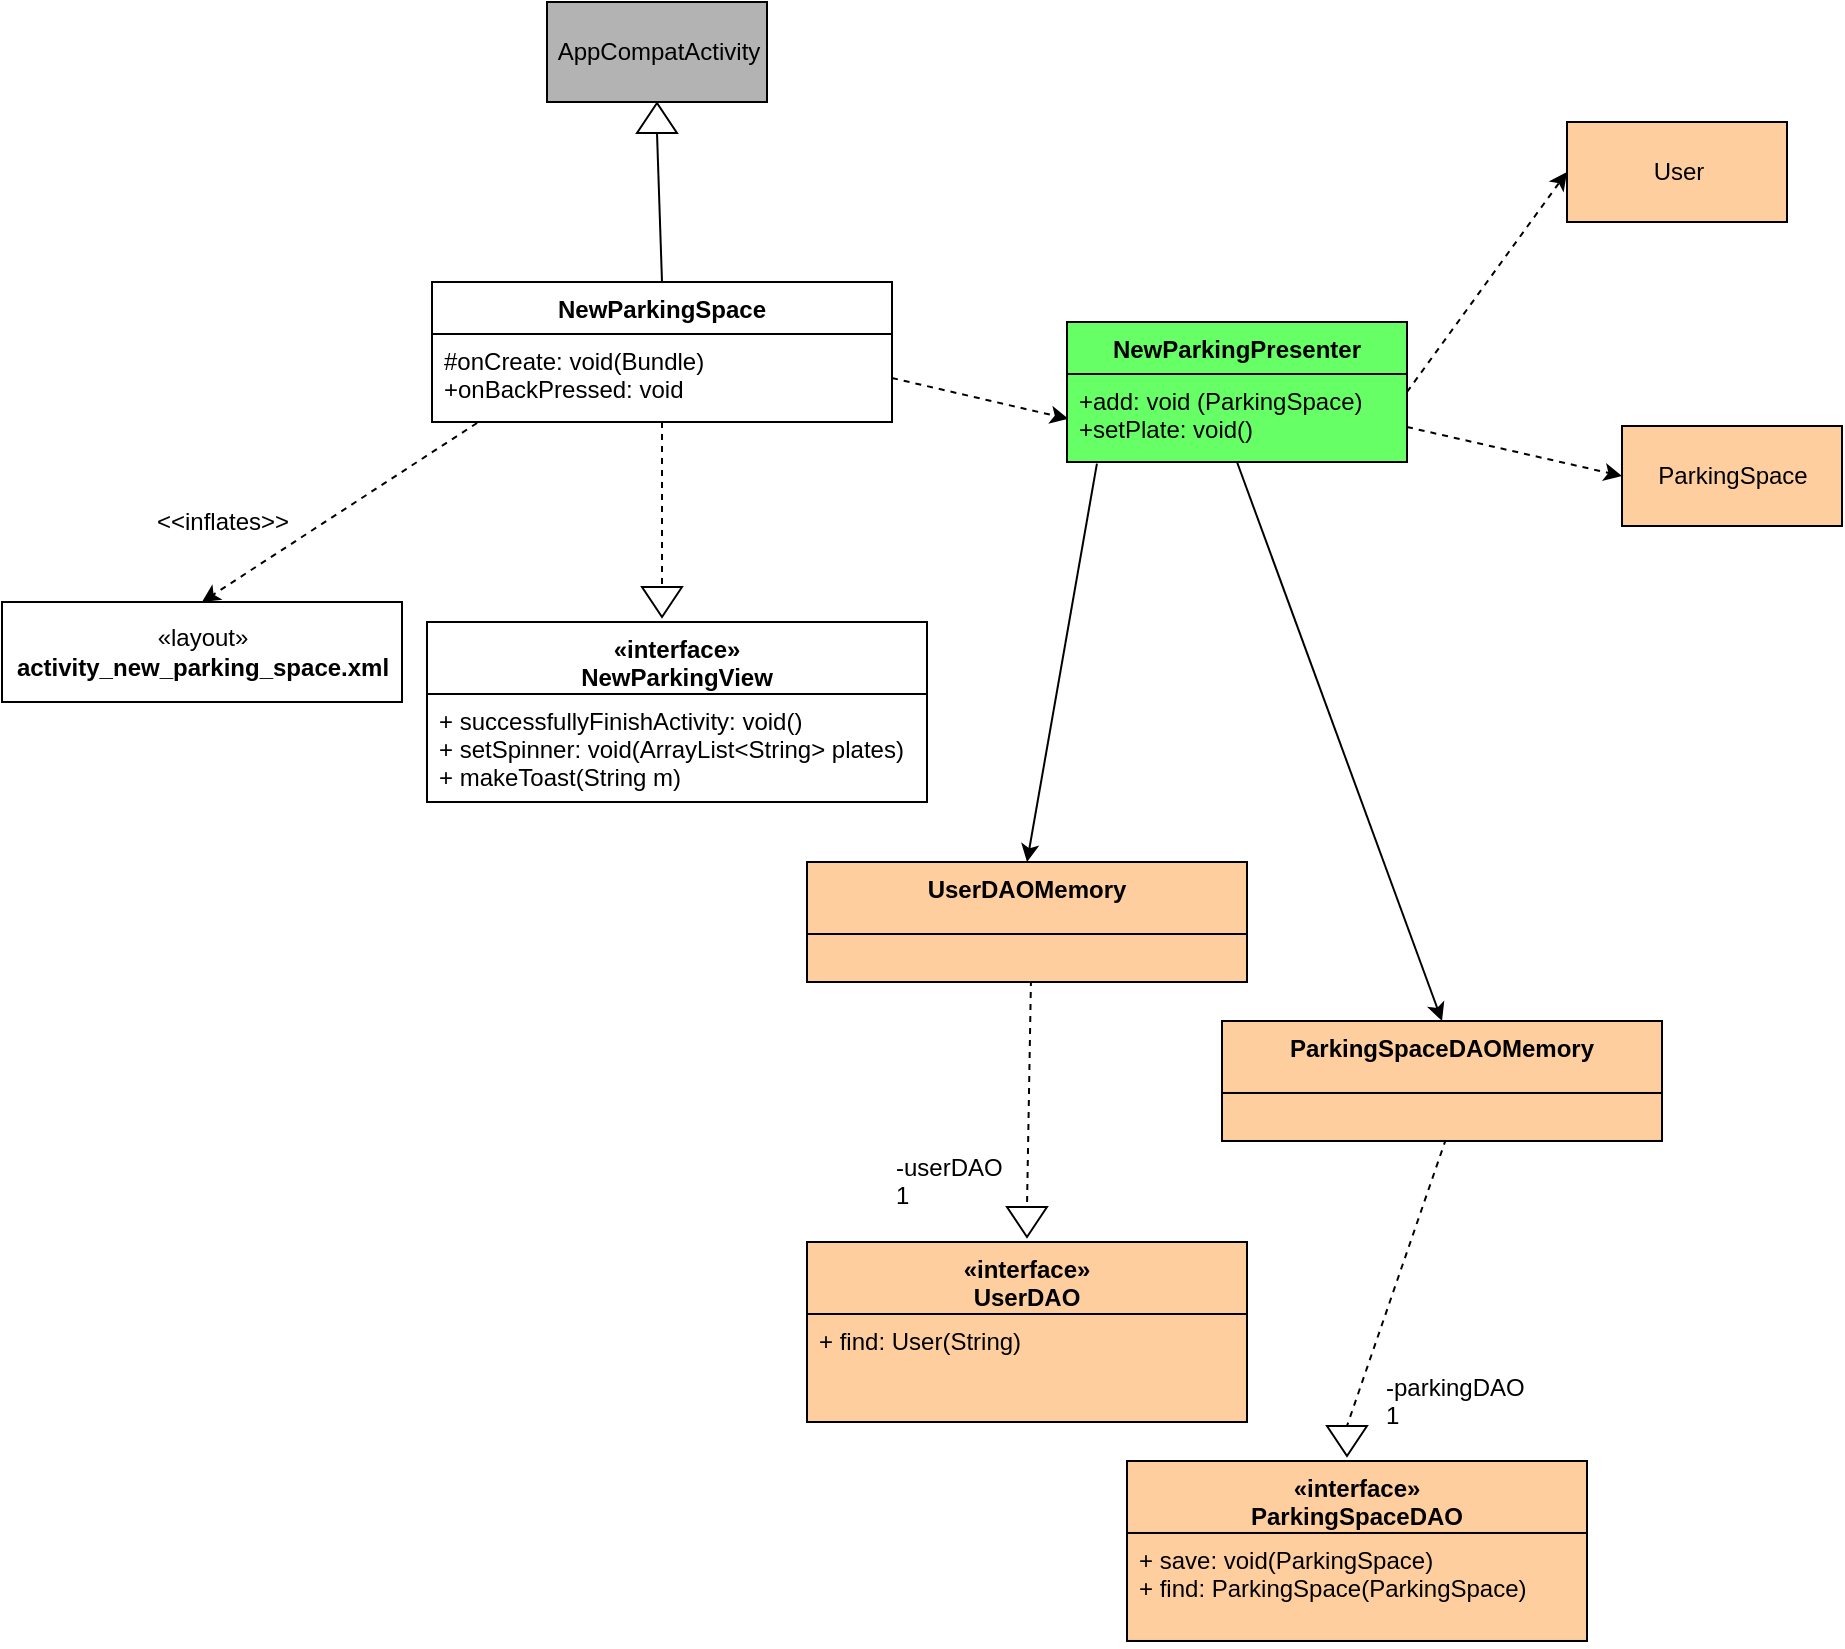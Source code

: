 <mxfile version="13.0.3" type="device"><diagram id="tAj2qf7G7_qvS6cNr6XY" name="Page-1"><mxGraphModel dx="674" dy="822" grid="1" gridSize="10" guides="1" tooltips="1" connect="1" arrows="1" fold="1" page="1" pageScale="1" pageWidth="850" pageHeight="1100" math="0" shadow="0"><root><mxCell id="0"/><mxCell id="1" parent="0"/><mxCell id="lqFtNRZR8HTmKg1C7pb1-1" value="AppCompatActivity" style="html=1;fillColor=#B3B3B3;strokeColor=#000000;" parent="1" vertex="1"><mxGeometry x="432.5" y="660" width="110" height="50" as="geometry"/></mxCell><mxCell id="lqFtNRZR8HTmKg1C7pb1-2" value="" style="triangle;whiteSpace=wrap;html=1;strokeColor=#000000;fillColor=#FFFFFF;rotation=-90;" parent="1" vertex="1"><mxGeometry x="480" y="708" width="15" height="20" as="geometry"/></mxCell><mxCell id="lqFtNRZR8HTmKg1C7pb1-3" value="" style="endArrow=none;html=1;entryX=0;entryY=0.5;entryDx=0;entryDy=0;exitX=0.5;exitY=0;exitDx=0;exitDy=0;" parent="1" source="lqFtNRZR8HTmKg1C7pb1-12" target="lqFtNRZR8HTmKg1C7pb1-2" edge="1"><mxGeometry width="50" height="50" relative="1" as="geometry"><mxPoint x="487.5" y="810" as="sourcePoint"/><mxPoint x="522.5" y="760" as="targetPoint"/></mxGeometry></mxCell><mxCell id="lqFtNRZR8HTmKg1C7pb1-4" value="" style="endArrow=classic;html=1;exitX=0.098;exitY=1.011;exitDx=0;exitDy=0;exitPerimeter=0;dashed=1;entryX=0.5;entryY=0;entryDx=0;entryDy=0;" parent="1" source="lqFtNRZR8HTmKg1C7pb1-13" target="lqFtNRZR8HTmKg1C7pb1-5" edge="1"><mxGeometry width="50" height="50" relative="1" as="geometry"><mxPoint x="412.5" y="980" as="sourcePoint"/><mxPoint x="382.5" y="970" as="targetPoint"/></mxGeometry></mxCell><mxCell id="lqFtNRZR8HTmKg1C7pb1-5" value="«layout»&lt;br&gt;&lt;b&gt;activity_new_parking_space.xml&lt;/b&gt;" style="html=1;strokeColor=#000000;fillColor=#FFFFFF;" parent="1" vertex="1"><mxGeometry x="160" y="960" width="200" height="50" as="geometry"/></mxCell><mxCell id="lqFtNRZR8HTmKg1C7pb1-6" value="" style="triangle;whiteSpace=wrap;html=1;strokeColor=#000000;fillColor=#FFFFFF;rotation=90;" parent="1" vertex="1"><mxGeometry x="482.5" y="950" width="15" height="20" as="geometry"/></mxCell><mxCell id="lqFtNRZR8HTmKg1C7pb1-7" value="" style="endArrow=none;html=1;entryX=0;entryY=0.5;entryDx=0;entryDy=0;dashed=1;" parent="1" source="lqFtNRZR8HTmKg1C7pb1-13" target="lqFtNRZR8HTmKg1C7pb1-6" edge="1"><mxGeometry width="50" height="50" relative="1" as="geometry"><mxPoint x="502.5" y="942.432" as="sourcePoint"/><mxPoint x="532.5" y="950" as="targetPoint"/></mxGeometry></mxCell><mxCell id="lqFtNRZR8HTmKg1C7pb1-9" value="" style="endArrow=classic;html=1;exitX=1;exitY=0.5;exitDx=0;exitDy=0;dashed=1;entryX=0.004;entryY=0.863;entryDx=0;entryDy=0;entryPerimeter=0;" parent="1" source="lqFtNRZR8HTmKg1C7pb1-13" edge="1"><mxGeometry width="50" height="50" relative="1" as="geometry"><mxPoint x="665.68" y="860.004" as="sourcePoint"/><mxPoint x="693.14" y="868.438" as="targetPoint"/></mxGeometry></mxCell><mxCell id="lqFtNRZR8HTmKg1C7pb1-10" value="NewParkingPresenter" style="swimlane;fontStyle=1;align=center;verticalAlign=top;childLayout=stackLayout;horizontal=1;startSize=26;horizontalStack=0;resizeParent=1;resizeParentMax=0;resizeLast=0;collapsible=1;marginBottom=0;strokeColor=#000000;fillColor=#66FF66;gradientColor=none;" parent="1" vertex="1"><mxGeometry x="692.5" y="820" width="170" height="70" as="geometry"/></mxCell><mxCell id="lqFtNRZR8HTmKg1C7pb1-11" value="+add: void (ParkingSpace)&#10;+setPlate: void()" style="text;strokeColor=#000000;fillColor=#66FF66;align=left;verticalAlign=top;spacingLeft=4;spacingRight=4;overflow=hidden;rotatable=0;points=[[0,0.5],[1,0.5]];portConstraint=eastwest;gradientColor=none;" parent="lqFtNRZR8HTmKg1C7pb1-10" vertex="1"><mxGeometry y="26" width="170" height="44" as="geometry"/></mxCell><mxCell id="lqFtNRZR8HTmKg1C7pb1-12" value="NewParkingSpace" style="swimlane;fontStyle=1;align=center;verticalAlign=top;childLayout=stackLayout;horizontal=1;startSize=26;horizontalStack=0;resizeParent=1;resizeParentMax=0;resizeLast=0;collapsible=1;marginBottom=0;strokeColor=#000000;fillColor=#FFFFFF;" parent="1" vertex="1"><mxGeometry x="375" y="800" width="230" height="70" as="geometry"/></mxCell><mxCell id="lqFtNRZR8HTmKg1C7pb1-13" value="#onCreate: void(Bundle)&#10;+onBackPressed: void" style="text;strokeColor=none;fillColor=none;align=left;verticalAlign=top;spacingLeft=4;spacingRight=4;overflow=hidden;rotatable=0;points=[[0,0.5],[1,0.5]];portConstraint=eastwest;" parent="lqFtNRZR8HTmKg1C7pb1-12" vertex="1"><mxGeometry y="26" width="230" height="44" as="geometry"/></mxCell><mxCell id="lqFtNRZR8HTmKg1C7pb1-14" value="" style="endArrow=classic;html=1;exitX=0.088;exitY=1.019;exitDx=0;exitDy=0;exitPerimeter=0;entryX=0.5;entryY=0;entryDx=0;entryDy=0;" parent="1" source="lqFtNRZR8HTmKg1C7pb1-11" target="lqFtNRZR8HTmKg1C7pb1-25" edge="1"><mxGeometry width="50" height="50" relative="1" as="geometry"><mxPoint x="666.56" y="960" as="sourcePoint"/><mxPoint x="632.5" y="1060" as="targetPoint"/></mxGeometry></mxCell><mxCell id="lqFtNRZR8HTmKg1C7pb1-15" value="" style="endArrow=classic;html=1;exitX=1;exitY=0.5;exitDx=0;exitDy=0;dashed=1;entryX=0;entryY=0.5;entryDx=0;entryDy=0;" parent="1" source="lqFtNRZR8HTmKg1C7pb1-10" target="lqFtNRZR8HTmKg1C7pb1-16" edge="1"><mxGeometry width="50" height="50" relative="1" as="geometry"><mxPoint x="882.5" y="852.28" as="sourcePoint"/><mxPoint x="952.5" y="830" as="targetPoint"/></mxGeometry></mxCell><mxCell id="lqFtNRZR8HTmKg1C7pb1-16" value="User" style="html=1;strokeColor=#000000;fillColor=#FFCE9F;gradientColor=none;" parent="1" vertex="1"><mxGeometry x="942.5" y="720" width="110" height="50" as="geometry"/></mxCell><mxCell id="lqFtNRZR8HTmKg1C7pb1-17" value="" style="triangle;whiteSpace=wrap;html=1;strokeColor=#000000;fillColor=#FFFFFF;rotation=90;" parent="1" vertex="1"><mxGeometry x="665" y="1260" width="15" height="20" as="geometry"/></mxCell><mxCell id="lqFtNRZR8HTmKg1C7pb1-18" value="" style="endArrow=none;html=1;entryX=0;entryY=0.5;entryDx=0;entryDy=0;dashed=1;exitX=0.509;exitY=0.958;exitDx=0;exitDy=0;exitPerimeter=0;" parent="1" source="lqFtNRZR8HTmKg1C7pb1-26" target="lqFtNRZR8HTmKg1C7pb1-17" edge="1"><mxGeometry width="50" height="50" relative="1" as="geometry"><mxPoint x="476.564" y="1200" as="sourcePoint"/><mxPoint x="510" y="1270" as="targetPoint"/></mxGeometry></mxCell><mxCell id="lqFtNRZR8HTmKg1C7pb1-19" value="&amp;lt;&amp;lt;inflates&amp;gt;&amp;gt;" style="text;html=1;align=center;verticalAlign=middle;resizable=0;points=[];autosize=1;" parent="1" vertex="1"><mxGeometry x="230" y="910" width="80" height="20" as="geometry"/></mxCell><mxCell id="lqFtNRZR8HTmKg1C7pb1-20" value="" style="endArrow=classic;html=1;exitX=1;exitY=0.75;exitDx=0;exitDy=0;dashed=1;entryX=0;entryY=0.5;entryDx=0;entryDy=0;" parent="1" source="lqFtNRZR8HTmKg1C7pb1-10" target="lqFtNRZR8HTmKg1C7pb1-21" edge="1"><mxGeometry width="50" height="50" relative="1" as="geometry"><mxPoint x="892.5" y="942" as="sourcePoint"/><mxPoint x="982.5" y="912" as="targetPoint"/></mxGeometry></mxCell><mxCell id="lqFtNRZR8HTmKg1C7pb1-21" value="ParkingSpace" style="html=1;strokeColor=#000000;fillColor=#FFCE9F;gradientColor=none;" parent="1" vertex="1"><mxGeometry x="970" y="872" width="110" height="50" as="geometry"/></mxCell><mxCell id="lqFtNRZR8HTmKg1C7pb1-24" value="-userDAO&lt;br&gt;1" style="text;html=1;" parent="1" vertex="1"><mxGeometry x="605" y="1229.49" width="50" height="30" as="geometry"/></mxCell><mxCell id="lqFtNRZR8HTmKg1C7pb1-25" value="UserDAOMemory&#10;" style="swimlane;fontStyle=1;align=center;verticalAlign=top;childLayout=stackLayout;horizontal=1;startSize=36;horizontalStack=0;resizeParent=1;resizeParentMax=0;resizeLast=0;collapsible=1;marginBottom=0;strokeColor=#000000;fillColor=#FFCE9F;gradientColor=none;" parent="1" vertex="1"><mxGeometry x="562.5" y="1090" width="220" height="60" as="geometry"><mxRectangle x="360" y="590" width="120" height="70" as="alternateBounds"/></mxGeometry></mxCell><mxCell id="lqFtNRZR8HTmKg1C7pb1-26" value="" style="text;strokeColor=#000000;fillColor=#FFCE9F;align=left;verticalAlign=top;spacingLeft=4;spacingRight=4;overflow=hidden;rotatable=0;points=[[0,0.5],[1,0.5]];portConstraint=eastwest;" parent="lqFtNRZR8HTmKg1C7pb1-25" vertex="1"><mxGeometry y="36" width="220" height="24" as="geometry"/></mxCell><mxCell id="lqFtNRZR8HTmKg1C7pb1-27" value="«interface»&#10;UserDAO&#10;" style="swimlane;fontStyle=1;align=center;verticalAlign=top;childLayout=stackLayout;horizontal=1;startSize=36;horizontalStack=0;resizeParent=1;resizeParentMax=0;resizeLast=0;collapsible=1;marginBottom=0;strokeColor=#000000;fillColor=#FFCE9F;gradientColor=none;" parent="1" vertex="1"><mxGeometry x="562.5" y="1280" width="220" height="90" as="geometry"><mxRectangle x="360" y="590" width="120" height="70" as="alternateBounds"/></mxGeometry></mxCell><mxCell id="lqFtNRZR8HTmKg1C7pb1-28" value="+ find: User(String)&#10;" style="text;strokeColor=#000000;fillColor=#FFCE9F;align=left;verticalAlign=top;spacingLeft=4;spacingRight=4;overflow=hidden;rotatable=0;points=[[0,0.5],[1,0.5]];portConstraint=eastwest;" parent="lqFtNRZR8HTmKg1C7pb1-27" vertex="1"><mxGeometry y="36" width="220" height="54" as="geometry"/></mxCell><mxCell id="lqFtNRZR8HTmKg1C7pb1-29" value="" style="endArrow=classic;html=1;exitX=0.5;exitY=1;exitDx=0;exitDy=0;entryX=0.5;entryY=0;entryDx=0;entryDy=0;" parent="1" source="lqFtNRZR8HTmKg1C7pb1-10" target="lqFtNRZR8HTmKg1C7pb1-33" edge="1"><mxGeometry width="50" height="50" relative="1" as="geometry"><mxPoint x="867.46" y="1010.516" as="sourcePoint"/><mxPoint x="792.5" y="1169.49" as="targetPoint"/></mxGeometry></mxCell><mxCell id="lqFtNRZR8HTmKg1C7pb1-30" value="" style="triangle;whiteSpace=wrap;html=1;strokeColor=#000000;fillColor=#FFFFFF;rotation=90;" parent="1" vertex="1"><mxGeometry x="825" y="1369.49" width="15" height="20" as="geometry"/></mxCell><mxCell id="lqFtNRZR8HTmKg1C7pb1-31" value="" style="endArrow=none;html=1;entryX=0;entryY=0.5;entryDx=0;entryDy=0;dashed=1;exitX=0.509;exitY=0.958;exitDx=0;exitDy=0;exitPerimeter=0;" parent="1" source="lqFtNRZR8HTmKg1C7pb1-34" target="lqFtNRZR8HTmKg1C7pb1-30" edge="1"><mxGeometry width="50" height="50" relative="1" as="geometry"><mxPoint x="636.564" y="1309.49" as="sourcePoint"/><mxPoint x="670" y="1379.49" as="targetPoint"/></mxGeometry></mxCell><mxCell id="lqFtNRZR8HTmKg1C7pb1-32" value="-parkingDAO&lt;br&gt;1" style="text;html=1;" parent="1" vertex="1"><mxGeometry x="850" y="1339.49" width="50" height="30" as="geometry"/></mxCell><mxCell id="lqFtNRZR8HTmKg1C7pb1-35" value="«interface»&#10;ParkingSpaceDAO&#10;" style="swimlane;fontStyle=1;align=center;verticalAlign=top;childLayout=stackLayout;horizontal=1;startSize=36;horizontalStack=0;resizeParent=1;resizeParentMax=0;resizeLast=0;collapsible=1;marginBottom=0;strokeColor=#000000;fillColor=#FFCE9F;gradientColor=none;" parent="1" vertex="1"><mxGeometry x="722.5" y="1389.49" width="230" height="90" as="geometry"><mxRectangle x="360" y="590" width="120" height="70" as="alternateBounds"/></mxGeometry></mxCell><mxCell id="lqFtNRZR8HTmKg1C7pb1-36" value="+ save: void(ParkingSpace)&#10;+ find: ParkingSpace(ParkingSpace)&#10;" style="text;strokeColor=#000000;fillColor=#FFCE9F;align=left;verticalAlign=top;spacingLeft=4;spacingRight=4;overflow=hidden;rotatable=0;points=[[0,0.5],[1,0.5]];portConstraint=eastwest;" parent="lqFtNRZR8HTmKg1C7pb1-35" vertex="1"><mxGeometry y="36" width="230" height="54" as="geometry"/></mxCell><mxCell id="lqFtNRZR8HTmKg1C7pb1-33" value="ParkingSpaceDAOMemory&#10;" style="swimlane;fontStyle=1;align=center;verticalAlign=top;childLayout=stackLayout;horizontal=1;startSize=36;horizontalStack=0;resizeParent=1;resizeParentMax=0;resizeLast=0;collapsible=1;marginBottom=0;strokeColor=#000000;fillColor=#FFCE9F;gradientColor=none;" parent="1" vertex="1"><mxGeometry x="770" y="1169.49" width="220" height="60" as="geometry"><mxRectangle x="360" y="590" width="120" height="70" as="alternateBounds"/></mxGeometry></mxCell><mxCell id="lqFtNRZR8HTmKg1C7pb1-34" value="" style="text;strokeColor=#000000;fillColor=#FFCE9F;align=left;verticalAlign=top;spacingLeft=4;spacingRight=4;overflow=hidden;rotatable=0;points=[[0,0.5],[1,0.5]];portConstraint=eastwest;" parent="lqFtNRZR8HTmKg1C7pb1-33" vertex="1"><mxGeometry y="36" width="220" height="24" as="geometry"/></mxCell><mxCell id="ONNoAv_ebMCv4pCaro66-1" value="«interface»&#10;NewParkingView&#10;" style="swimlane;fontStyle=1;align=center;verticalAlign=top;childLayout=stackLayout;horizontal=1;startSize=36;horizontalStack=0;resizeParent=1;resizeParentMax=0;resizeLast=0;collapsible=1;marginBottom=0;" vertex="1" parent="1"><mxGeometry x="372.5" y="970" width="250" height="90" as="geometry"><mxRectangle x="360" y="590" width="120" height="70" as="alternateBounds"/></mxGeometry></mxCell><mxCell id="ONNoAv_ebMCv4pCaro66-2" value="+ successfullyFinishActivity: void()&#10;+ setSpinner: void(ArrayList&lt;String&gt; plates)&#10;+ makeToast(String m)&#10;" style="text;align=left;verticalAlign=top;spacingLeft=4;spacingRight=4;overflow=hidden;rotatable=0;points=[[0,0.5],[1,0.5]];portConstraint=eastwest;" vertex="1" parent="ONNoAv_ebMCv4pCaro66-1"><mxGeometry y="36" width="250" height="54" as="geometry"/></mxCell></root></mxGraphModel></diagram></mxfile>